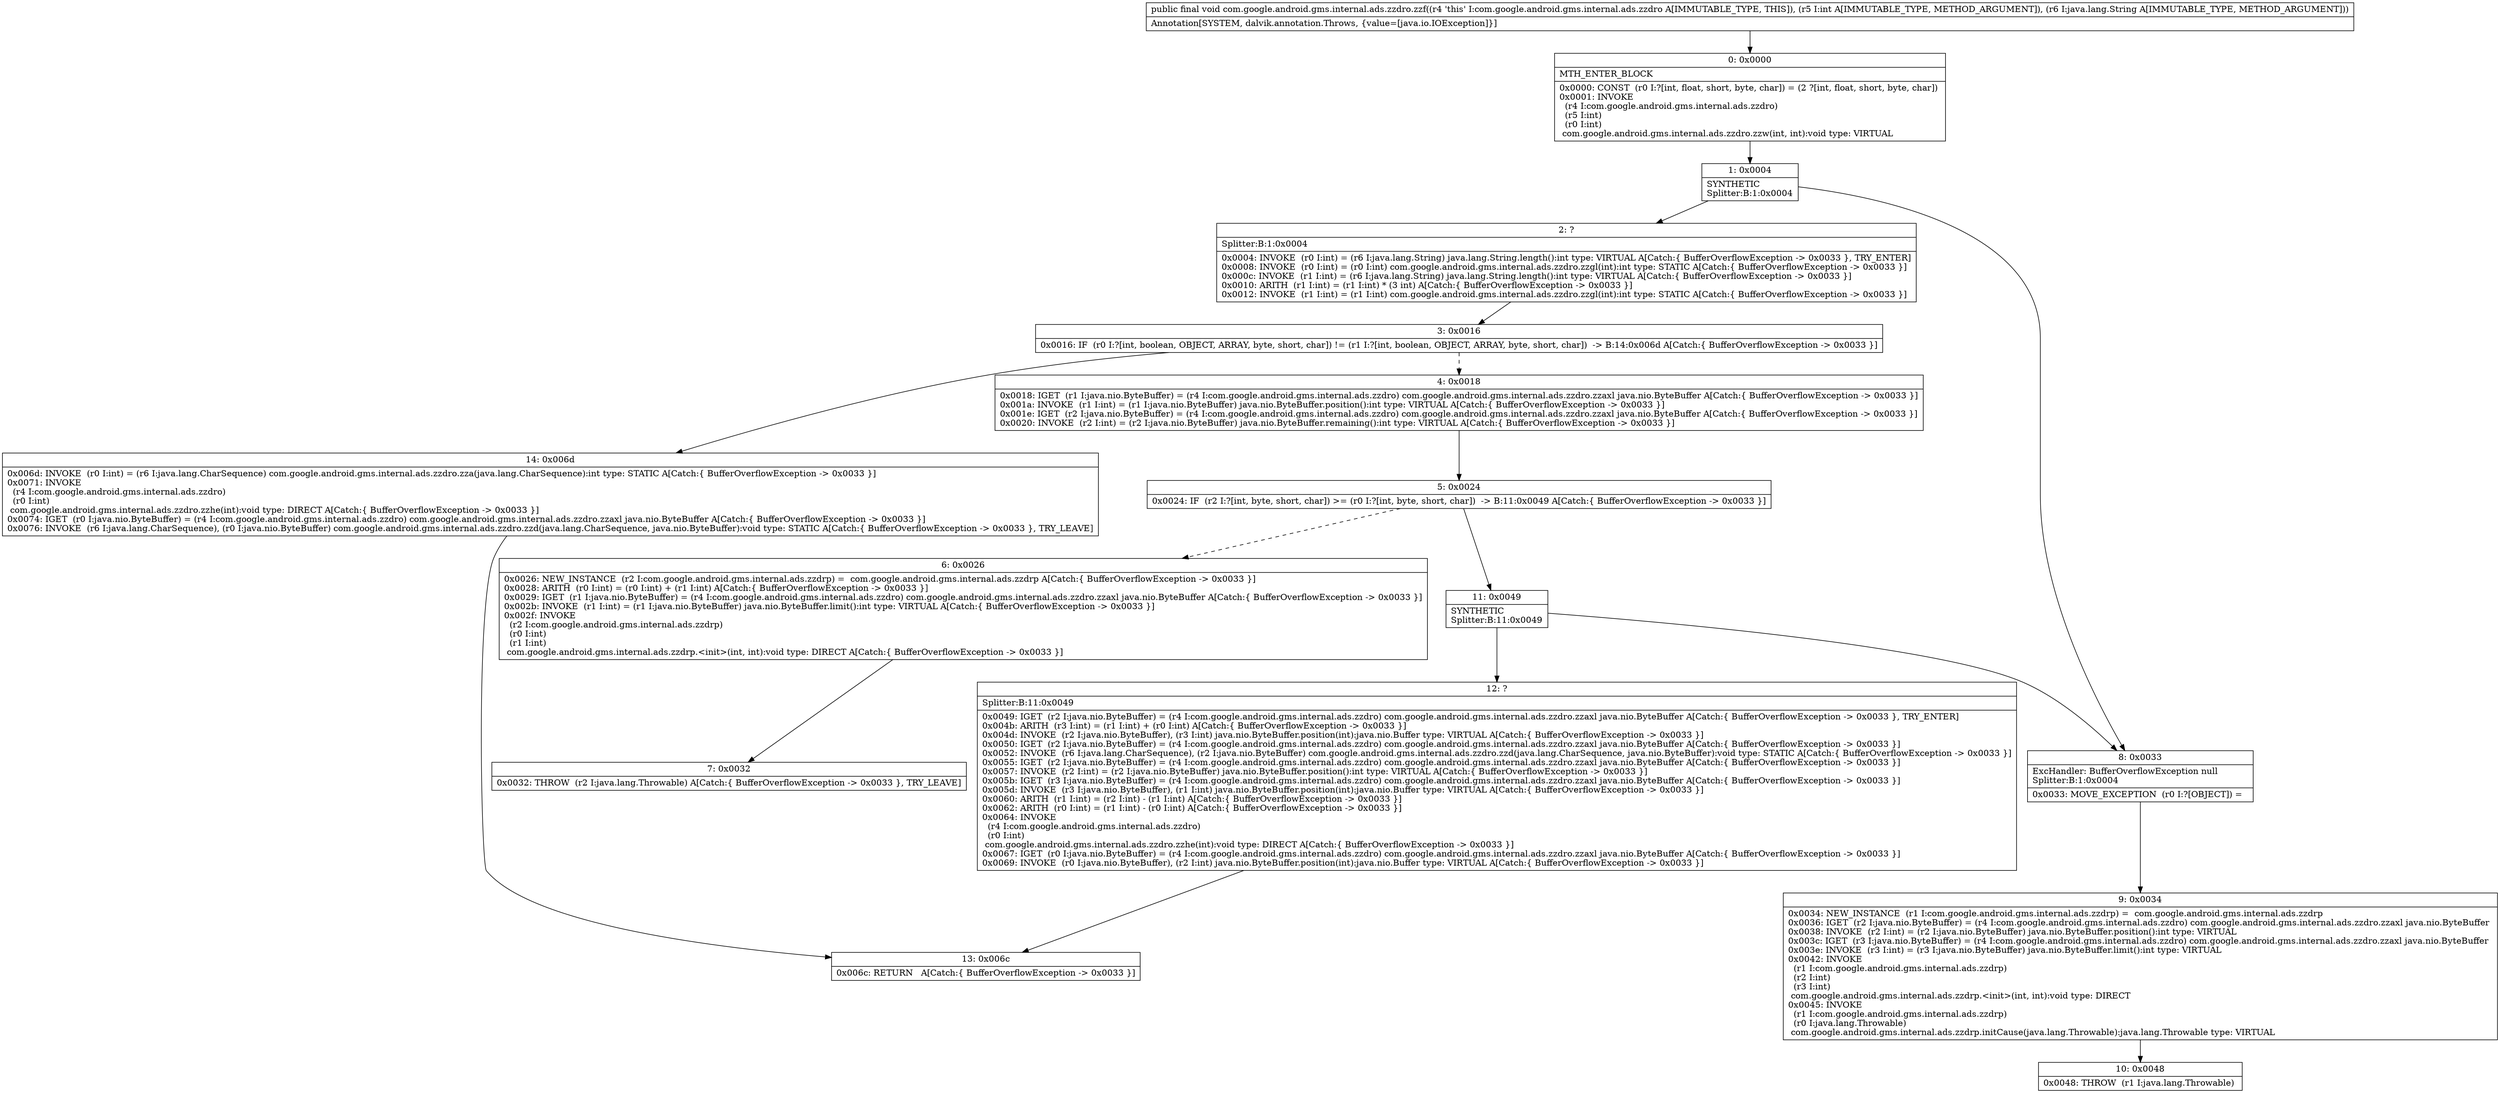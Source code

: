digraph "CFG forcom.google.android.gms.internal.ads.zzdro.zzf(ILjava\/lang\/String;)V" {
Node_0 [shape=record,label="{0\:\ 0x0000|MTH_ENTER_BLOCK\l|0x0000: CONST  (r0 I:?[int, float, short, byte, char]) = (2 ?[int, float, short, byte, char]) \l0x0001: INVOKE  \l  (r4 I:com.google.android.gms.internal.ads.zzdro)\l  (r5 I:int)\l  (r0 I:int)\l com.google.android.gms.internal.ads.zzdro.zzw(int, int):void type: VIRTUAL \l}"];
Node_1 [shape=record,label="{1\:\ 0x0004|SYNTHETIC\lSplitter:B:1:0x0004\l}"];
Node_2 [shape=record,label="{2\:\ ?|Splitter:B:1:0x0004\l|0x0004: INVOKE  (r0 I:int) = (r6 I:java.lang.String) java.lang.String.length():int type: VIRTUAL A[Catch:\{ BufferOverflowException \-\> 0x0033 \}, TRY_ENTER]\l0x0008: INVOKE  (r0 I:int) = (r0 I:int) com.google.android.gms.internal.ads.zzdro.zzgl(int):int type: STATIC A[Catch:\{ BufferOverflowException \-\> 0x0033 \}]\l0x000c: INVOKE  (r1 I:int) = (r6 I:java.lang.String) java.lang.String.length():int type: VIRTUAL A[Catch:\{ BufferOverflowException \-\> 0x0033 \}]\l0x0010: ARITH  (r1 I:int) = (r1 I:int) * (3 int) A[Catch:\{ BufferOverflowException \-\> 0x0033 \}]\l0x0012: INVOKE  (r1 I:int) = (r1 I:int) com.google.android.gms.internal.ads.zzdro.zzgl(int):int type: STATIC A[Catch:\{ BufferOverflowException \-\> 0x0033 \}]\l}"];
Node_3 [shape=record,label="{3\:\ 0x0016|0x0016: IF  (r0 I:?[int, boolean, OBJECT, ARRAY, byte, short, char]) != (r1 I:?[int, boolean, OBJECT, ARRAY, byte, short, char])  \-\> B:14:0x006d A[Catch:\{ BufferOverflowException \-\> 0x0033 \}]\l}"];
Node_4 [shape=record,label="{4\:\ 0x0018|0x0018: IGET  (r1 I:java.nio.ByteBuffer) = (r4 I:com.google.android.gms.internal.ads.zzdro) com.google.android.gms.internal.ads.zzdro.zzaxl java.nio.ByteBuffer A[Catch:\{ BufferOverflowException \-\> 0x0033 \}]\l0x001a: INVOKE  (r1 I:int) = (r1 I:java.nio.ByteBuffer) java.nio.ByteBuffer.position():int type: VIRTUAL A[Catch:\{ BufferOverflowException \-\> 0x0033 \}]\l0x001e: IGET  (r2 I:java.nio.ByteBuffer) = (r4 I:com.google.android.gms.internal.ads.zzdro) com.google.android.gms.internal.ads.zzdro.zzaxl java.nio.ByteBuffer A[Catch:\{ BufferOverflowException \-\> 0x0033 \}]\l0x0020: INVOKE  (r2 I:int) = (r2 I:java.nio.ByteBuffer) java.nio.ByteBuffer.remaining():int type: VIRTUAL A[Catch:\{ BufferOverflowException \-\> 0x0033 \}]\l}"];
Node_5 [shape=record,label="{5\:\ 0x0024|0x0024: IF  (r2 I:?[int, byte, short, char]) \>= (r0 I:?[int, byte, short, char])  \-\> B:11:0x0049 A[Catch:\{ BufferOverflowException \-\> 0x0033 \}]\l}"];
Node_6 [shape=record,label="{6\:\ 0x0026|0x0026: NEW_INSTANCE  (r2 I:com.google.android.gms.internal.ads.zzdrp) =  com.google.android.gms.internal.ads.zzdrp A[Catch:\{ BufferOverflowException \-\> 0x0033 \}]\l0x0028: ARITH  (r0 I:int) = (r0 I:int) + (r1 I:int) A[Catch:\{ BufferOverflowException \-\> 0x0033 \}]\l0x0029: IGET  (r1 I:java.nio.ByteBuffer) = (r4 I:com.google.android.gms.internal.ads.zzdro) com.google.android.gms.internal.ads.zzdro.zzaxl java.nio.ByteBuffer A[Catch:\{ BufferOverflowException \-\> 0x0033 \}]\l0x002b: INVOKE  (r1 I:int) = (r1 I:java.nio.ByteBuffer) java.nio.ByteBuffer.limit():int type: VIRTUAL A[Catch:\{ BufferOverflowException \-\> 0x0033 \}]\l0x002f: INVOKE  \l  (r2 I:com.google.android.gms.internal.ads.zzdrp)\l  (r0 I:int)\l  (r1 I:int)\l com.google.android.gms.internal.ads.zzdrp.\<init\>(int, int):void type: DIRECT A[Catch:\{ BufferOverflowException \-\> 0x0033 \}]\l}"];
Node_7 [shape=record,label="{7\:\ 0x0032|0x0032: THROW  (r2 I:java.lang.Throwable) A[Catch:\{ BufferOverflowException \-\> 0x0033 \}, TRY_LEAVE]\l}"];
Node_8 [shape=record,label="{8\:\ 0x0033|ExcHandler: BufferOverflowException null\lSplitter:B:1:0x0004\l|0x0033: MOVE_EXCEPTION  (r0 I:?[OBJECT]) =  \l}"];
Node_9 [shape=record,label="{9\:\ 0x0034|0x0034: NEW_INSTANCE  (r1 I:com.google.android.gms.internal.ads.zzdrp) =  com.google.android.gms.internal.ads.zzdrp \l0x0036: IGET  (r2 I:java.nio.ByteBuffer) = (r4 I:com.google.android.gms.internal.ads.zzdro) com.google.android.gms.internal.ads.zzdro.zzaxl java.nio.ByteBuffer \l0x0038: INVOKE  (r2 I:int) = (r2 I:java.nio.ByteBuffer) java.nio.ByteBuffer.position():int type: VIRTUAL \l0x003c: IGET  (r3 I:java.nio.ByteBuffer) = (r4 I:com.google.android.gms.internal.ads.zzdro) com.google.android.gms.internal.ads.zzdro.zzaxl java.nio.ByteBuffer \l0x003e: INVOKE  (r3 I:int) = (r3 I:java.nio.ByteBuffer) java.nio.ByteBuffer.limit():int type: VIRTUAL \l0x0042: INVOKE  \l  (r1 I:com.google.android.gms.internal.ads.zzdrp)\l  (r2 I:int)\l  (r3 I:int)\l com.google.android.gms.internal.ads.zzdrp.\<init\>(int, int):void type: DIRECT \l0x0045: INVOKE  \l  (r1 I:com.google.android.gms.internal.ads.zzdrp)\l  (r0 I:java.lang.Throwable)\l com.google.android.gms.internal.ads.zzdrp.initCause(java.lang.Throwable):java.lang.Throwable type: VIRTUAL \l}"];
Node_10 [shape=record,label="{10\:\ 0x0048|0x0048: THROW  (r1 I:java.lang.Throwable) \l}"];
Node_11 [shape=record,label="{11\:\ 0x0049|SYNTHETIC\lSplitter:B:11:0x0049\l}"];
Node_12 [shape=record,label="{12\:\ ?|Splitter:B:11:0x0049\l|0x0049: IGET  (r2 I:java.nio.ByteBuffer) = (r4 I:com.google.android.gms.internal.ads.zzdro) com.google.android.gms.internal.ads.zzdro.zzaxl java.nio.ByteBuffer A[Catch:\{ BufferOverflowException \-\> 0x0033 \}, TRY_ENTER]\l0x004b: ARITH  (r3 I:int) = (r1 I:int) + (r0 I:int) A[Catch:\{ BufferOverflowException \-\> 0x0033 \}]\l0x004d: INVOKE  (r2 I:java.nio.ByteBuffer), (r3 I:int) java.nio.ByteBuffer.position(int):java.nio.Buffer type: VIRTUAL A[Catch:\{ BufferOverflowException \-\> 0x0033 \}]\l0x0050: IGET  (r2 I:java.nio.ByteBuffer) = (r4 I:com.google.android.gms.internal.ads.zzdro) com.google.android.gms.internal.ads.zzdro.zzaxl java.nio.ByteBuffer A[Catch:\{ BufferOverflowException \-\> 0x0033 \}]\l0x0052: INVOKE  (r6 I:java.lang.CharSequence), (r2 I:java.nio.ByteBuffer) com.google.android.gms.internal.ads.zzdro.zzd(java.lang.CharSequence, java.nio.ByteBuffer):void type: STATIC A[Catch:\{ BufferOverflowException \-\> 0x0033 \}]\l0x0055: IGET  (r2 I:java.nio.ByteBuffer) = (r4 I:com.google.android.gms.internal.ads.zzdro) com.google.android.gms.internal.ads.zzdro.zzaxl java.nio.ByteBuffer A[Catch:\{ BufferOverflowException \-\> 0x0033 \}]\l0x0057: INVOKE  (r2 I:int) = (r2 I:java.nio.ByteBuffer) java.nio.ByteBuffer.position():int type: VIRTUAL A[Catch:\{ BufferOverflowException \-\> 0x0033 \}]\l0x005b: IGET  (r3 I:java.nio.ByteBuffer) = (r4 I:com.google.android.gms.internal.ads.zzdro) com.google.android.gms.internal.ads.zzdro.zzaxl java.nio.ByteBuffer A[Catch:\{ BufferOverflowException \-\> 0x0033 \}]\l0x005d: INVOKE  (r3 I:java.nio.ByteBuffer), (r1 I:int) java.nio.ByteBuffer.position(int):java.nio.Buffer type: VIRTUAL A[Catch:\{ BufferOverflowException \-\> 0x0033 \}]\l0x0060: ARITH  (r1 I:int) = (r2 I:int) \- (r1 I:int) A[Catch:\{ BufferOverflowException \-\> 0x0033 \}]\l0x0062: ARITH  (r0 I:int) = (r1 I:int) \- (r0 I:int) A[Catch:\{ BufferOverflowException \-\> 0x0033 \}]\l0x0064: INVOKE  \l  (r4 I:com.google.android.gms.internal.ads.zzdro)\l  (r0 I:int)\l com.google.android.gms.internal.ads.zzdro.zzhe(int):void type: DIRECT A[Catch:\{ BufferOverflowException \-\> 0x0033 \}]\l0x0067: IGET  (r0 I:java.nio.ByteBuffer) = (r4 I:com.google.android.gms.internal.ads.zzdro) com.google.android.gms.internal.ads.zzdro.zzaxl java.nio.ByteBuffer A[Catch:\{ BufferOverflowException \-\> 0x0033 \}]\l0x0069: INVOKE  (r0 I:java.nio.ByteBuffer), (r2 I:int) java.nio.ByteBuffer.position(int):java.nio.Buffer type: VIRTUAL A[Catch:\{ BufferOverflowException \-\> 0x0033 \}]\l}"];
Node_13 [shape=record,label="{13\:\ 0x006c|0x006c: RETURN   A[Catch:\{ BufferOverflowException \-\> 0x0033 \}]\l}"];
Node_14 [shape=record,label="{14\:\ 0x006d|0x006d: INVOKE  (r0 I:int) = (r6 I:java.lang.CharSequence) com.google.android.gms.internal.ads.zzdro.zza(java.lang.CharSequence):int type: STATIC A[Catch:\{ BufferOverflowException \-\> 0x0033 \}]\l0x0071: INVOKE  \l  (r4 I:com.google.android.gms.internal.ads.zzdro)\l  (r0 I:int)\l com.google.android.gms.internal.ads.zzdro.zzhe(int):void type: DIRECT A[Catch:\{ BufferOverflowException \-\> 0x0033 \}]\l0x0074: IGET  (r0 I:java.nio.ByteBuffer) = (r4 I:com.google.android.gms.internal.ads.zzdro) com.google.android.gms.internal.ads.zzdro.zzaxl java.nio.ByteBuffer A[Catch:\{ BufferOverflowException \-\> 0x0033 \}]\l0x0076: INVOKE  (r6 I:java.lang.CharSequence), (r0 I:java.nio.ByteBuffer) com.google.android.gms.internal.ads.zzdro.zzd(java.lang.CharSequence, java.nio.ByteBuffer):void type: STATIC A[Catch:\{ BufferOverflowException \-\> 0x0033 \}, TRY_LEAVE]\l}"];
MethodNode[shape=record,label="{public final void com.google.android.gms.internal.ads.zzdro.zzf((r4 'this' I:com.google.android.gms.internal.ads.zzdro A[IMMUTABLE_TYPE, THIS]), (r5 I:int A[IMMUTABLE_TYPE, METHOD_ARGUMENT]), (r6 I:java.lang.String A[IMMUTABLE_TYPE, METHOD_ARGUMENT]))  | Annotation[SYSTEM, dalvik.annotation.Throws, \{value=[java.io.IOException]\}]\l}"];
MethodNode -> Node_0;
Node_0 -> Node_1;
Node_1 -> Node_2;
Node_1 -> Node_8;
Node_2 -> Node_3;
Node_3 -> Node_4[style=dashed];
Node_3 -> Node_14;
Node_4 -> Node_5;
Node_5 -> Node_6[style=dashed];
Node_5 -> Node_11;
Node_6 -> Node_7;
Node_8 -> Node_9;
Node_9 -> Node_10;
Node_11 -> Node_12;
Node_11 -> Node_8;
Node_12 -> Node_13;
Node_14 -> Node_13;
}


